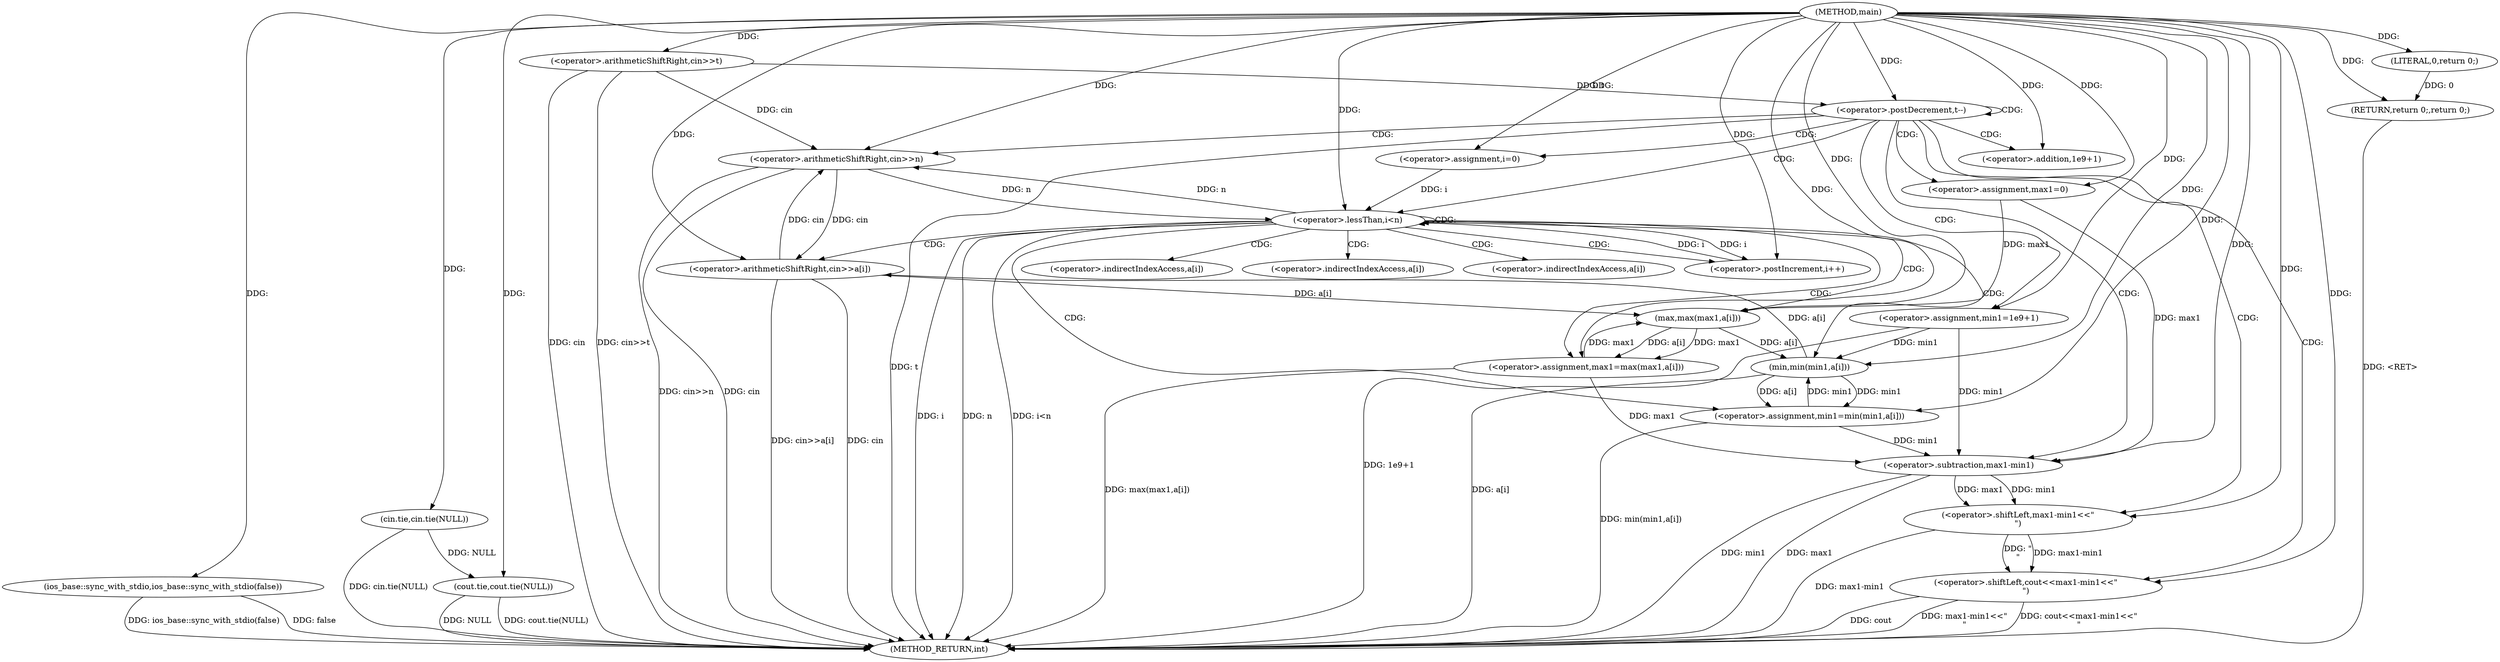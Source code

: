 digraph "main" {  
"1000101" [label = "(METHOD,main)" ]
"1000171" [label = "(METHOD_RETURN,int)" ]
"1000103" [label = "(ios_base::sync_with_stdio,ios_base::sync_with_stdio(false))" ]
"1000105" [label = "(cin.tie,cin.tie(NULL))" ]
"1000107" [label = "(cout.tie,cout.tie(NULL))" ]
"1000110" [label = "(<operator>.arithmeticShiftRight,cin>>t)" ]
"1000169" [label = "(RETURN,return 0;,return 0;)" ]
"1000114" [label = "(<operator>.postDecrement,t--)" ]
"1000170" [label = "(LITERAL,0,return 0;)" ]
"1000118" [label = "(<operator>.arithmeticShiftRight,cin>>n)" ]
"1000123" [label = "(<operator>.assignment,max1=0)" ]
"1000127" [label = "(<operator>.assignment,min1=1e9+1)" ]
"1000162" [label = "(<operator>.shiftLeft,cout<<max1-min1<<\"\n\")" ]
"1000134" [label = "(<operator>.assignment,i=0)" ]
"1000137" [label = "(<operator>.lessThan,i<n)" ]
"1000140" [label = "(<operator>.postIncrement,i++)" ]
"1000129" [label = "(<operator>.addition,1e9+1)" ]
"1000143" [label = "(<operator>.arithmeticShiftRight,cin>>a[i])" ]
"1000148" [label = "(<operator>.assignment,max1=max(max1,a[i]))" ]
"1000155" [label = "(<operator>.assignment,min1=min(min1,a[i]))" ]
"1000164" [label = "(<operator>.shiftLeft,max1-min1<<\"\n\")" ]
"1000165" [label = "(<operator>.subtraction,max1-min1)" ]
"1000150" [label = "(max,max(max1,a[i]))" ]
"1000157" [label = "(min,min(min1,a[i]))" ]
"1000145" [label = "(<operator>.indirectIndexAccess,a[i])" ]
"1000152" [label = "(<operator>.indirectIndexAccess,a[i])" ]
"1000159" [label = "(<operator>.indirectIndexAccess,a[i])" ]
  "1000169" -> "1000171"  [ label = "DDG: <RET>"] 
  "1000103" -> "1000171"  [ label = "DDG: ios_base::sync_with_stdio(false)"] 
  "1000105" -> "1000171"  [ label = "DDG: cin.tie(NULL)"] 
  "1000107" -> "1000171"  [ label = "DDG: NULL"] 
  "1000107" -> "1000171"  [ label = "DDG: cout.tie(NULL)"] 
  "1000110" -> "1000171"  [ label = "DDG: cin"] 
  "1000110" -> "1000171"  [ label = "DDG: cin>>t"] 
  "1000114" -> "1000171"  [ label = "DDG: t"] 
  "1000118" -> "1000171"  [ label = "DDG: cin"] 
  "1000118" -> "1000171"  [ label = "DDG: cin>>n"] 
  "1000127" -> "1000171"  [ label = "DDG: 1e9+1"] 
  "1000137" -> "1000171"  [ label = "DDG: i"] 
  "1000137" -> "1000171"  [ label = "DDG: n"] 
  "1000137" -> "1000171"  [ label = "DDG: i<n"] 
  "1000165" -> "1000171"  [ label = "DDG: max1"] 
  "1000165" -> "1000171"  [ label = "DDG: min1"] 
  "1000164" -> "1000171"  [ label = "DDG: max1-min1"] 
  "1000162" -> "1000171"  [ label = "DDG: max1-min1<<\"\n\""] 
  "1000162" -> "1000171"  [ label = "DDG: cout<<max1-min1<<\"\n\""] 
  "1000143" -> "1000171"  [ label = "DDG: cin"] 
  "1000143" -> "1000171"  [ label = "DDG: cin>>a[i]"] 
  "1000148" -> "1000171"  [ label = "DDG: max(max1,a[i])"] 
  "1000157" -> "1000171"  [ label = "DDG: a[i]"] 
  "1000155" -> "1000171"  [ label = "DDG: min(min1,a[i])"] 
  "1000103" -> "1000171"  [ label = "DDG: false"] 
  "1000162" -> "1000171"  [ label = "DDG: cout"] 
  "1000170" -> "1000169"  [ label = "DDG: 0"] 
  "1000101" -> "1000169"  [ label = "DDG: "] 
  "1000101" -> "1000103"  [ label = "DDG: "] 
  "1000101" -> "1000105"  [ label = "DDG: "] 
  "1000105" -> "1000107"  [ label = "DDG: NULL"] 
  "1000101" -> "1000107"  [ label = "DDG: "] 
  "1000101" -> "1000110"  [ label = "DDG: "] 
  "1000101" -> "1000170"  [ label = "DDG: "] 
  "1000110" -> "1000114"  [ label = "DDG: t"] 
  "1000101" -> "1000114"  [ label = "DDG: "] 
  "1000101" -> "1000123"  [ label = "DDG: "] 
  "1000101" -> "1000127"  [ label = "DDG: "] 
  "1000110" -> "1000118"  [ label = "DDG: cin"] 
  "1000143" -> "1000118"  [ label = "DDG: cin"] 
  "1000101" -> "1000118"  [ label = "DDG: "] 
  "1000137" -> "1000118"  [ label = "DDG: n"] 
  "1000101" -> "1000134"  [ label = "DDG: "] 
  "1000101" -> "1000162"  [ label = "DDG: "] 
  "1000164" -> "1000162"  [ label = "DDG: \"\n\""] 
  "1000164" -> "1000162"  [ label = "DDG: max1-min1"] 
  "1000101" -> "1000129"  [ label = "DDG: "] 
  "1000134" -> "1000137"  [ label = "DDG: i"] 
  "1000140" -> "1000137"  [ label = "DDG: i"] 
  "1000101" -> "1000137"  [ label = "DDG: "] 
  "1000118" -> "1000137"  [ label = "DDG: n"] 
  "1000137" -> "1000140"  [ label = "DDG: i"] 
  "1000101" -> "1000140"  [ label = "DDG: "] 
  "1000150" -> "1000148"  [ label = "DDG: max1"] 
  "1000150" -> "1000148"  [ label = "DDG: a[i]"] 
  "1000157" -> "1000155"  [ label = "DDG: a[i]"] 
  "1000157" -> "1000155"  [ label = "DDG: min1"] 
  "1000165" -> "1000164"  [ label = "DDG: min1"] 
  "1000165" -> "1000164"  [ label = "DDG: max1"] 
  "1000101" -> "1000164"  [ label = "DDG: "] 
  "1000118" -> "1000143"  [ label = "DDG: cin"] 
  "1000101" -> "1000143"  [ label = "DDG: "] 
  "1000157" -> "1000143"  [ label = "DDG: a[i]"] 
  "1000101" -> "1000148"  [ label = "DDG: "] 
  "1000101" -> "1000155"  [ label = "DDG: "] 
  "1000123" -> "1000165"  [ label = "DDG: max1"] 
  "1000148" -> "1000165"  [ label = "DDG: max1"] 
  "1000101" -> "1000165"  [ label = "DDG: "] 
  "1000127" -> "1000165"  [ label = "DDG: min1"] 
  "1000155" -> "1000165"  [ label = "DDG: min1"] 
  "1000123" -> "1000150"  [ label = "DDG: max1"] 
  "1000148" -> "1000150"  [ label = "DDG: max1"] 
  "1000101" -> "1000150"  [ label = "DDG: "] 
  "1000143" -> "1000150"  [ label = "DDG: a[i]"] 
  "1000127" -> "1000157"  [ label = "DDG: min1"] 
  "1000155" -> "1000157"  [ label = "DDG: min1"] 
  "1000101" -> "1000157"  [ label = "DDG: "] 
  "1000150" -> "1000157"  [ label = "DDG: a[i]"] 
  "1000114" -> "1000164"  [ label = "CDG: "] 
  "1000114" -> "1000127"  [ label = "CDG: "] 
  "1000114" -> "1000137"  [ label = "CDG: "] 
  "1000114" -> "1000129"  [ label = "CDG: "] 
  "1000114" -> "1000123"  [ label = "CDG: "] 
  "1000114" -> "1000114"  [ label = "CDG: "] 
  "1000114" -> "1000162"  [ label = "CDG: "] 
  "1000114" -> "1000118"  [ label = "CDG: "] 
  "1000114" -> "1000165"  [ label = "CDG: "] 
  "1000114" -> "1000134"  [ label = "CDG: "] 
  "1000137" -> "1000143"  [ label = "CDG: "] 
  "1000137" -> "1000159"  [ label = "CDG: "] 
  "1000137" -> "1000155"  [ label = "CDG: "] 
  "1000137" -> "1000137"  [ label = "CDG: "] 
  "1000137" -> "1000145"  [ label = "CDG: "] 
  "1000137" -> "1000152"  [ label = "CDG: "] 
  "1000137" -> "1000150"  [ label = "CDG: "] 
  "1000137" -> "1000148"  [ label = "CDG: "] 
  "1000137" -> "1000157"  [ label = "CDG: "] 
  "1000137" -> "1000140"  [ label = "CDG: "] 
}
